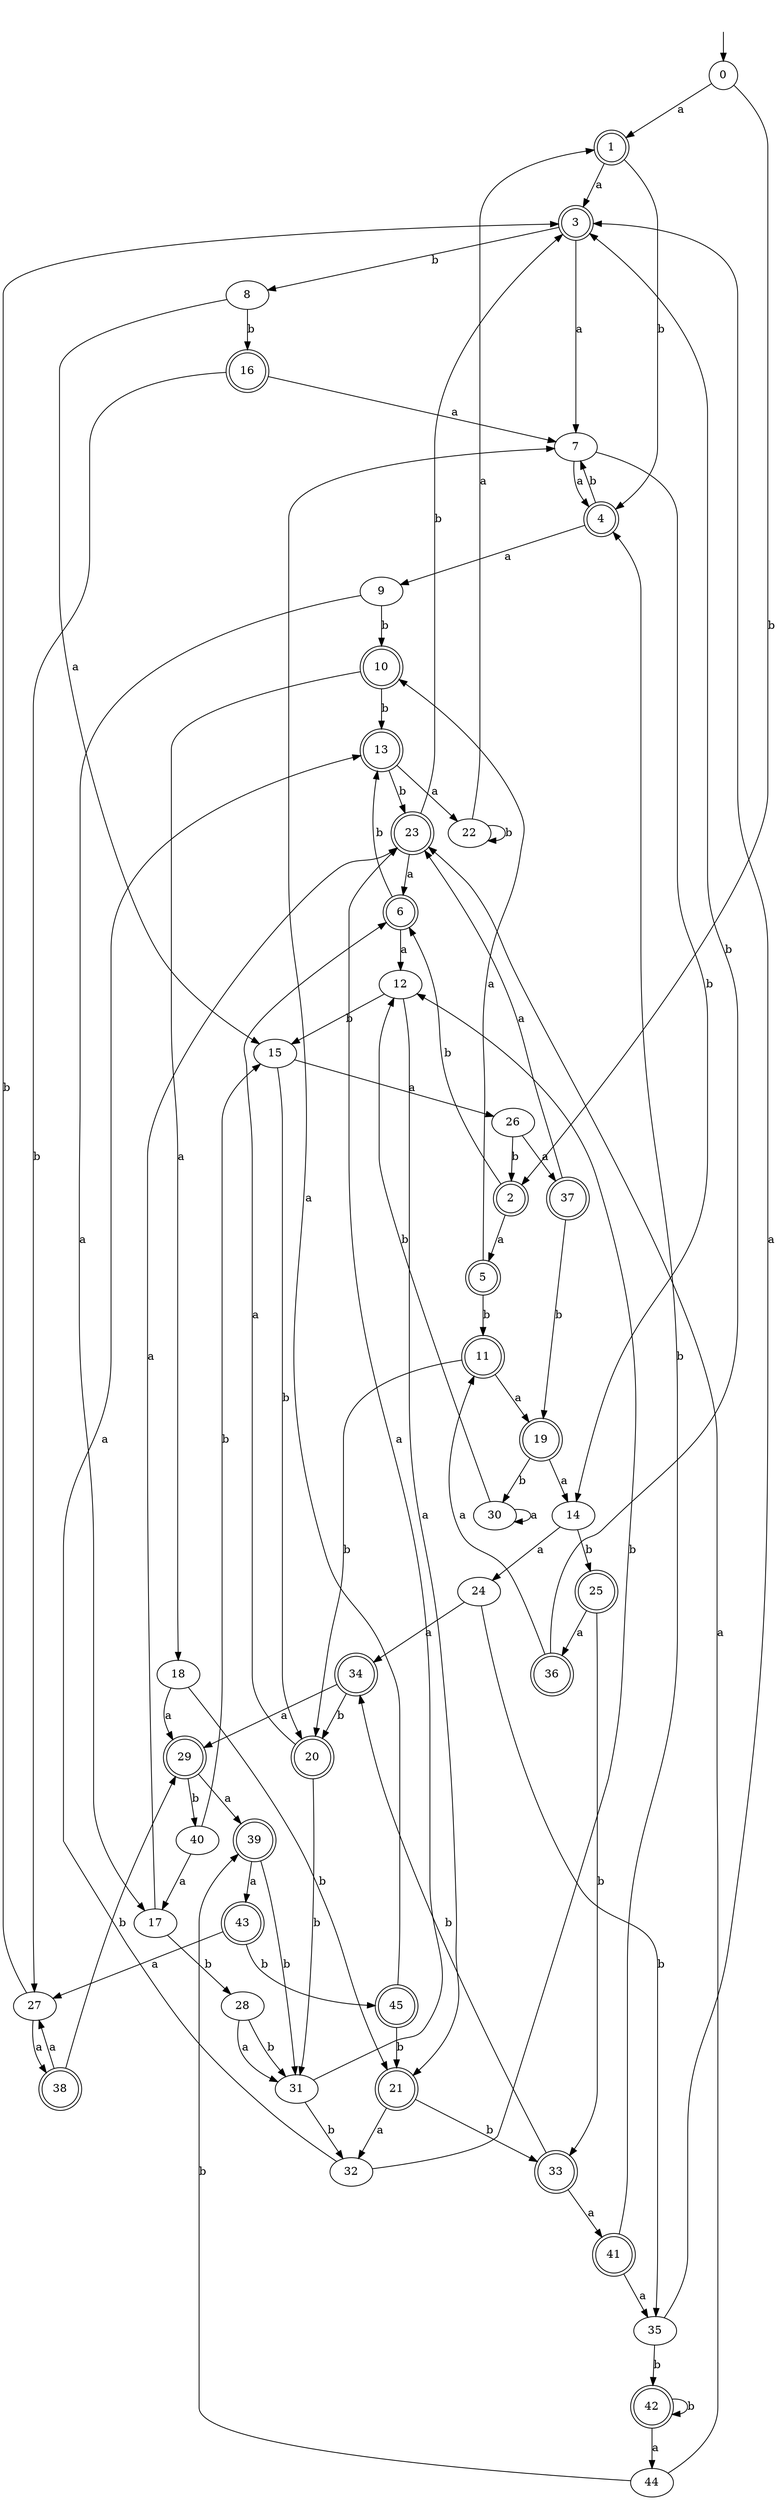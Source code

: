 digraph RandomDFA {
  __start0 [label="", shape=none];
  __start0 -> 0 [label=""];
  0 [shape=circle]
  0 -> 1 [label="a"]
  0 -> 2 [label="b"]
  1 [shape=doublecircle]
  1 -> 3 [label="a"]
  1 -> 4 [label="b"]
  2 [shape=doublecircle]
  2 -> 5 [label="a"]
  2 -> 6 [label="b"]
  3 [shape=doublecircle]
  3 -> 7 [label="a"]
  3 -> 8 [label="b"]
  4 [shape=doublecircle]
  4 -> 9 [label="a"]
  4 -> 7 [label="b"]
  5 [shape=doublecircle]
  5 -> 10 [label="a"]
  5 -> 11 [label="b"]
  6 [shape=doublecircle]
  6 -> 12 [label="a"]
  6 -> 13 [label="b"]
  7
  7 -> 4 [label="a"]
  7 -> 14 [label="b"]
  8
  8 -> 15 [label="a"]
  8 -> 16 [label="b"]
  9
  9 -> 17 [label="a"]
  9 -> 10 [label="b"]
  10 [shape=doublecircle]
  10 -> 18 [label="a"]
  10 -> 13 [label="b"]
  11 [shape=doublecircle]
  11 -> 19 [label="a"]
  11 -> 20 [label="b"]
  12
  12 -> 21 [label="a"]
  12 -> 15 [label="b"]
  13 [shape=doublecircle]
  13 -> 22 [label="a"]
  13 -> 23 [label="b"]
  14
  14 -> 24 [label="a"]
  14 -> 25 [label="b"]
  15
  15 -> 26 [label="a"]
  15 -> 20 [label="b"]
  16 [shape=doublecircle]
  16 -> 7 [label="a"]
  16 -> 27 [label="b"]
  17
  17 -> 23 [label="a"]
  17 -> 28 [label="b"]
  18
  18 -> 29 [label="a"]
  18 -> 21 [label="b"]
  19 [shape=doublecircle]
  19 -> 14 [label="a"]
  19 -> 30 [label="b"]
  20 [shape=doublecircle]
  20 -> 6 [label="a"]
  20 -> 31 [label="b"]
  21 [shape=doublecircle]
  21 -> 32 [label="a"]
  21 -> 33 [label="b"]
  22
  22 -> 1 [label="a"]
  22 -> 22 [label="b"]
  23 [shape=doublecircle]
  23 -> 6 [label="a"]
  23 -> 3 [label="b"]
  24
  24 -> 34 [label="a"]
  24 -> 35 [label="b"]
  25 [shape=doublecircle]
  25 -> 36 [label="a"]
  25 -> 33 [label="b"]
  26
  26 -> 37 [label="a"]
  26 -> 2 [label="b"]
  27
  27 -> 38 [label="a"]
  27 -> 3 [label="b"]
  28
  28 -> 31 [label="a"]
  28 -> 31 [label="b"]
  29 [shape=doublecircle]
  29 -> 39 [label="a"]
  29 -> 40 [label="b"]
  30
  30 -> 30 [label="a"]
  30 -> 12 [label="b"]
  31
  31 -> 23 [label="a"]
  31 -> 32 [label="b"]
  32
  32 -> 13 [label="a"]
  32 -> 12 [label="b"]
  33 [shape=doublecircle]
  33 -> 41 [label="a"]
  33 -> 34 [label="b"]
  34 [shape=doublecircle]
  34 -> 29 [label="a"]
  34 -> 20 [label="b"]
  35
  35 -> 3 [label="a"]
  35 -> 42 [label="b"]
  36 [shape=doublecircle]
  36 -> 11 [label="a"]
  36 -> 3 [label="b"]
  37 [shape=doublecircle]
  37 -> 23 [label="a"]
  37 -> 19 [label="b"]
  38 [shape=doublecircle]
  38 -> 27 [label="a"]
  38 -> 29 [label="b"]
  39 [shape=doublecircle]
  39 -> 43 [label="a"]
  39 -> 31 [label="b"]
  40
  40 -> 17 [label="a"]
  40 -> 15 [label="b"]
  41 [shape=doublecircle]
  41 -> 35 [label="a"]
  41 -> 4 [label="b"]
  42 [shape=doublecircle]
  42 -> 44 [label="a"]
  42 -> 42 [label="b"]
  43 [shape=doublecircle]
  43 -> 27 [label="a"]
  43 -> 45 [label="b"]
  44
  44 -> 23 [label="a"]
  44 -> 39 [label="b"]
  45 [shape=doublecircle]
  45 -> 7 [label="a"]
  45 -> 21 [label="b"]
}
